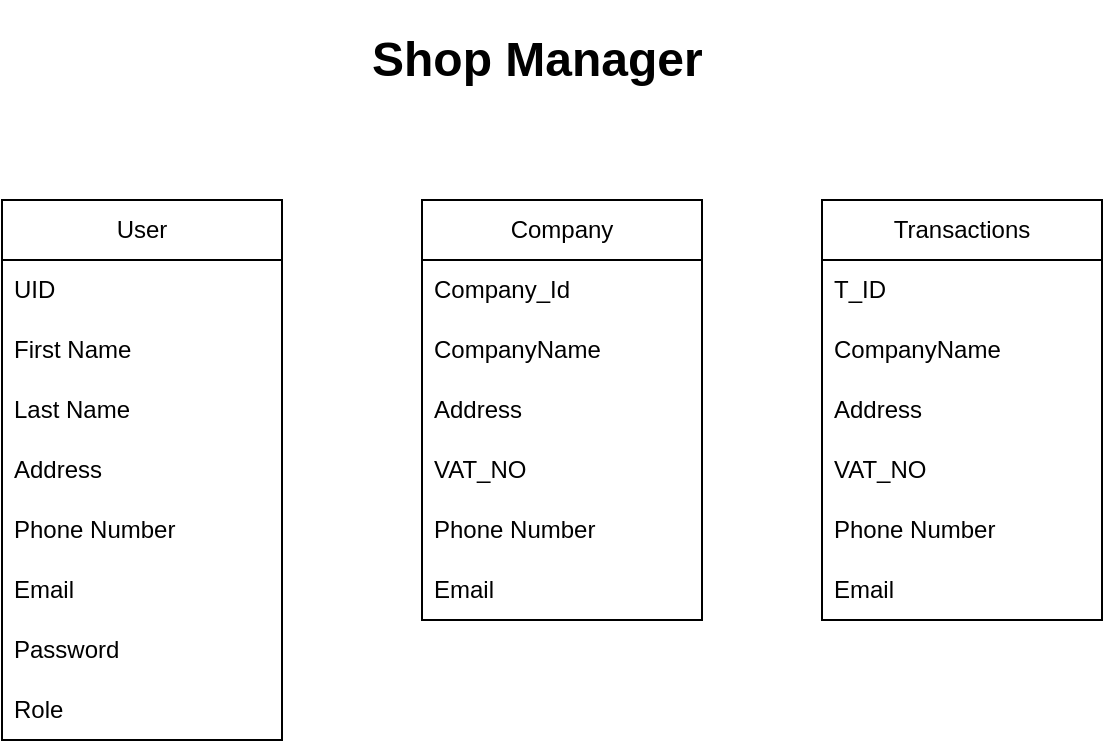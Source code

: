 <mxfile version="21.6.9" type="github">
  <diagram name="Page-1" id="-uDxPpeEVlGzJeyCHIm7">
    <mxGraphModel dx="1120" dy="1546" grid="1" gridSize="10" guides="1" tooltips="1" connect="1" arrows="1" fold="1" page="1" pageScale="1" pageWidth="850" pageHeight="1100" math="0" shadow="0">
      <root>
        <mxCell id="0" />
        <mxCell id="1" parent="0" />
        <mxCell id="YHFzHbbynQR_P0vHPyD7-1" value="User" style="swimlane;fontStyle=0;childLayout=stackLayout;horizontal=1;startSize=30;horizontalStack=0;resizeParent=1;resizeParentMax=0;resizeLast=0;collapsible=1;marginBottom=0;whiteSpace=wrap;html=1;" vertex="1" parent="1">
          <mxGeometry x="110" y="50" width="140" height="270" as="geometry" />
        </mxCell>
        <mxCell id="YHFzHbbynQR_P0vHPyD7-15" value="UID" style="text;strokeColor=none;fillColor=none;align=left;verticalAlign=middle;spacingLeft=4;spacingRight=4;overflow=hidden;points=[[0,0.5],[1,0.5]];portConstraint=eastwest;rotatable=0;whiteSpace=wrap;html=1;" vertex="1" parent="YHFzHbbynQR_P0vHPyD7-1">
          <mxGeometry y="30" width="140" height="30" as="geometry" />
        </mxCell>
        <mxCell id="YHFzHbbynQR_P0vHPyD7-2" value="First Name" style="text;strokeColor=none;fillColor=none;align=left;verticalAlign=middle;spacingLeft=4;spacingRight=4;overflow=hidden;points=[[0,0.5],[1,0.5]];portConstraint=eastwest;rotatable=0;whiteSpace=wrap;html=1;" vertex="1" parent="YHFzHbbynQR_P0vHPyD7-1">
          <mxGeometry y="60" width="140" height="30" as="geometry" />
        </mxCell>
        <mxCell id="YHFzHbbynQR_P0vHPyD7-3" value="Last Name" style="text;strokeColor=none;fillColor=none;align=left;verticalAlign=middle;spacingLeft=4;spacingRight=4;overflow=hidden;points=[[0,0.5],[1,0.5]];portConstraint=eastwest;rotatable=0;whiteSpace=wrap;html=1;" vertex="1" parent="YHFzHbbynQR_P0vHPyD7-1">
          <mxGeometry y="90" width="140" height="30" as="geometry" />
        </mxCell>
        <mxCell id="YHFzHbbynQR_P0vHPyD7-4" value="Address" style="text;strokeColor=none;fillColor=none;align=left;verticalAlign=middle;spacingLeft=4;spacingRight=4;overflow=hidden;points=[[0,0.5],[1,0.5]];portConstraint=eastwest;rotatable=0;whiteSpace=wrap;html=1;" vertex="1" parent="YHFzHbbynQR_P0vHPyD7-1">
          <mxGeometry y="120" width="140" height="30" as="geometry" />
        </mxCell>
        <mxCell id="YHFzHbbynQR_P0vHPyD7-13" value="Phone Number" style="text;strokeColor=none;fillColor=none;align=left;verticalAlign=middle;spacingLeft=4;spacingRight=4;overflow=hidden;points=[[0,0.5],[1,0.5]];portConstraint=eastwest;rotatable=0;whiteSpace=wrap;html=1;" vertex="1" parent="YHFzHbbynQR_P0vHPyD7-1">
          <mxGeometry y="150" width="140" height="30" as="geometry" />
        </mxCell>
        <mxCell id="YHFzHbbynQR_P0vHPyD7-12" value="Email&amp;nbsp;" style="text;strokeColor=none;fillColor=none;align=left;verticalAlign=middle;spacingLeft=4;spacingRight=4;overflow=hidden;points=[[0,0.5],[1,0.5]];portConstraint=eastwest;rotatable=0;whiteSpace=wrap;html=1;" vertex="1" parent="YHFzHbbynQR_P0vHPyD7-1">
          <mxGeometry y="180" width="140" height="30" as="geometry" />
        </mxCell>
        <mxCell id="YHFzHbbynQR_P0vHPyD7-14" value="Password" style="text;strokeColor=none;fillColor=none;align=left;verticalAlign=middle;spacingLeft=4;spacingRight=4;overflow=hidden;points=[[0,0.5],[1,0.5]];portConstraint=eastwest;rotatable=0;whiteSpace=wrap;html=1;" vertex="1" parent="YHFzHbbynQR_P0vHPyD7-1">
          <mxGeometry y="210" width="140" height="30" as="geometry" />
        </mxCell>
        <mxCell id="YHFzHbbynQR_P0vHPyD7-16" value="Role" style="text;strokeColor=none;fillColor=none;align=left;verticalAlign=middle;spacingLeft=4;spacingRight=4;overflow=hidden;points=[[0,0.5],[1,0.5]];portConstraint=eastwest;rotatable=0;whiteSpace=wrap;html=1;" vertex="1" parent="YHFzHbbynQR_P0vHPyD7-1">
          <mxGeometry y="240" width="140" height="30" as="geometry" />
        </mxCell>
        <mxCell id="YHFzHbbynQR_P0vHPyD7-11" value="&lt;h1&gt;&lt;span style=&quot;background-color: initial;&quot;&gt;Shop Manager&lt;/span&gt;&lt;br&gt;&lt;/h1&gt;" style="text;html=1;strokeColor=none;fillColor=none;spacing=5;spacingTop=-20;whiteSpace=wrap;overflow=hidden;rounded=0;" vertex="1" parent="1">
          <mxGeometry x="290" y="-40" width="190" height="50" as="geometry" />
        </mxCell>
        <mxCell id="YHFzHbbynQR_P0vHPyD7-17" value="Company" style="swimlane;fontStyle=0;childLayout=stackLayout;horizontal=1;startSize=30;horizontalStack=0;resizeParent=1;resizeParentMax=0;resizeLast=0;collapsible=1;marginBottom=0;whiteSpace=wrap;html=1;" vertex="1" parent="1">
          <mxGeometry x="320" y="50" width="140" height="210" as="geometry" />
        </mxCell>
        <mxCell id="YHFzHbbynQR_P0vHPyD7-18" value="Company_Id" style="text;strokeColor=none;fillColor=none;align=left;verticalAlign=middle;spacingLeft=4;spacingRight=4;overflow=hidden;points=[[0,0.5],[1,0.5]];portConstraint=eastwest;rotatable=0;whiteSpace=wrap;html=1;" vertex="1" parent="YHFzHbbynQR_P0vHPyD7-17">
          <mxGeometry y="30" width="140" height="30" as="geometry" />
        </mxCell>
        <mxCell id="YHFzHbbynQR_P0vHPyD7-19" value="CompanyName" style="text;strokeColor=none;fillColor=none;align=left;verticalAlign=middle;spacingLeft=4;spacingRight=4;overflow=hidden;points=[[0,0.5],[1,0.5]];portConstraint=eastwest;rotatable=0;whiteSpace=wrap;html=1;" vertex="1" parent="YHFzHbbynQR_P0vHPyD7-17">
          <mxGeometry y="60" width="140" height="30" as="geometry" />
        </mxCell>
        <mxCell id="YHFzHbbynQR_P0vHPyD7-21" value="Address" style="text;strokeColor=none;fillColor=none;align=left;verticalAlign=middle;spacingLeft=4;spacingRight=4;overflow=hidden;points=[[0,0.5],[1,0.5]];portConstraint=eastwest;rotatable=0;whiteSpace=wrap;html=1;" vertex="1" parent="YHFzHbbynQR_P0vHPyD7-17">
          <mxGeometry y="90" width="140" height="30" as="geometry" />
        </mxCell>
        <mxCell id="YHFzHbbynQR_P0vHPyD7-26" value="VAT_NO" style="text;strokeColor=none;fillColor=none;align=left;verticalAlign=middle;spacingLeft=4;spacingRight=4;overflow=hidden;points=[[0,0.5],[1,0.5]];portConstraint=eastwest;rotatable=0;whiteSpace=wrap;html=1;" vertex="1" parent="YHFzHbbynQR_P0vHPyD7-17">
          <mxGeometry y="120" width="140" height="30" as="geometry" />
        </mxCell>
        <mxCell id="YHFzHbbynQR_P0vHPyD7-22" value="Phone Number" style="text;strokeColor=none;fillColor=none;align=left;verticalAlign=middle;spacingLeft=4;spacingRight=4;overflow=hidden;points=[[0,0.5],[1,0.5]];portConstraint=eastwest;rotatable=0;whiteSpace=wrap;html=1;" vertex="1" parent="YHFzHbbynQR_P0vHPyD7-17">
          <mxGeometry y="150" width="140" height="30" as="geometry" />
        </mxCell>
        <mxCell id="YHFzHbbynQR_P0vHPyD7-23" value="Email&amp;nbsp;" style="text;strokeColor=none;fillColor=none;align=left;verticalAlign=middle;spacingLeft=4;spacingRight=4;overflow=hidden;points=[[0,0.5],[1,0.5]];portConstraint=eastwest;rotatable=0;whiteSpace=wrap;html=1;" vertex="1" parent="YHFzHbbynQR_P0vHPyD7-17">
          <mxGeometry y="180" width="140" height="30" as="geometry" />
        </mxCell>
        <mxCell id="YHFzHbbynQR_P0vHPyD7-27" value="Transactions" style="swimlane;fontStyle=0;childLayout=stackLayout;horizontal=1;startSize=30;horizontalStack=0;resizeParent=1;resizeParentMax=0;resizeLast=0;collapsible=1;marginBottom=0;whiteSpace=wrap;html=1;" vertex="1" parent="1">
          <mxGeometry x="520" y="50" width="140" height="210" as="geometry" />
        </mxCell>
        <mxCell id="YHFzHbbynQR_P0vHPyD7-28" value="T_ID" style="text;strokeColor=none;fillColor=none;align=left;verticalAlign=middle;spacingLeft=4;spacingRight=4;overflow=hidden;points=[[0,0.5],[1,0.5]];portConstraint=eastwest;rotatable=0;whiteSpace=wrap;html=1;" vertex="1" parent="YHFzHbbynQR_P0vHPyD7-27">
          <mxGeometry y="30" width="140" height="30" as="geometry" />
        </mxCell>
        <mxCell id="YHFzHbbynQR_P0vHPyD7-29" value="CompanyName" style="text;strokeColor=none;fillColor=none;align=left;verticalAlign=middle;spacingLeft=4;spacingRight=4;overflow=hidden;points=[[0,0.5],[1,0.5]];portConstraint=eastwest;rotatable=0;whiteSpace=wrap;html=1;" vertex="1" parent="YHFzHbbynQR_P0vHPyD7-27">
          <mxGeometry y="60" width="140" height="30" as="geometry" />
        </mxCell>
        <mxCell id="YHFzHbbynQR_P0vHPyD7-30" value="Address" style="text;strokeColor=none;fillColor=none;align=left;verticalAlign=middle;spacingLeft=4;spacingRight=4;overflow=hidden;points=[[0,0.5],[1,0.5]];portConstraint=eastwest;rotatable=0;whiteSpace=wrap;html=1;" vertex="1" parent="YHFzHbbynQR_P0vHPyD7-27">
          <mxGeometry y="90" width="140" height="30" as="geometry" />
        </mxCell>
        <mxCell id="YHFzHbbynQR_P0vHPyD7-31" value="VAT_NO" style="text;strokeColor=none;fillColor=none;align=left;verticalAlign=middle;spacingLeft=4;spacingRight=4;overflow=hidden;points=[[0,0.5],[1,0.5]];portConstraint=eastwest;rotatable=0;whiteSpace=wrap;html=1;" vertex="1" parent="YHFzHbbynQR_P0vHPyD7-27">
          <mxGeometry y="120" width="140" height="30" as="geometry" />
        </mxCell>
        <mxCell id="YHFzHbbynQR_P0vHPyD7-32" value="Phone Number" style="text;strokeColor=none;fillColor=none;align=left;verticalAlign=middle;spacingLeft=4;spacingRight=4;overflow=hidden;points=[[0,0.5],[1,0.5]];portConstraint=eastwest;rotatable=0;whiteSpace=wrap;html=1;" vertex="1" parent="YHFzHbbynQR_P0vHPyD7-27">
          <mxGeometry y="150" width="140" height="30" as="geometry" />
        </mxCell>
        <mxCell id="YHFzHbbynQR_P0vHPyD7-33" value="Email&amp;nbsp;" style="text;strokeColor=none;fillColor=none;align=left;verticalAlign=middle;spacingLeft=4;spacingRight=4;overflow=hidden;points=[[0,0.5],[1,0.5]];portConstraint=eastwest;rotatable=0;whiteSpace=wrap;html=1;" vertex="1" parent="YHFzHbbynQR_P0vHPyD7-27">
          <mxGeometry y="180" width="140" height="30" as="geometry" />
        </mxCell>
      </root>
    </mxGraphModel>
  </diagram>
</mxfile>
